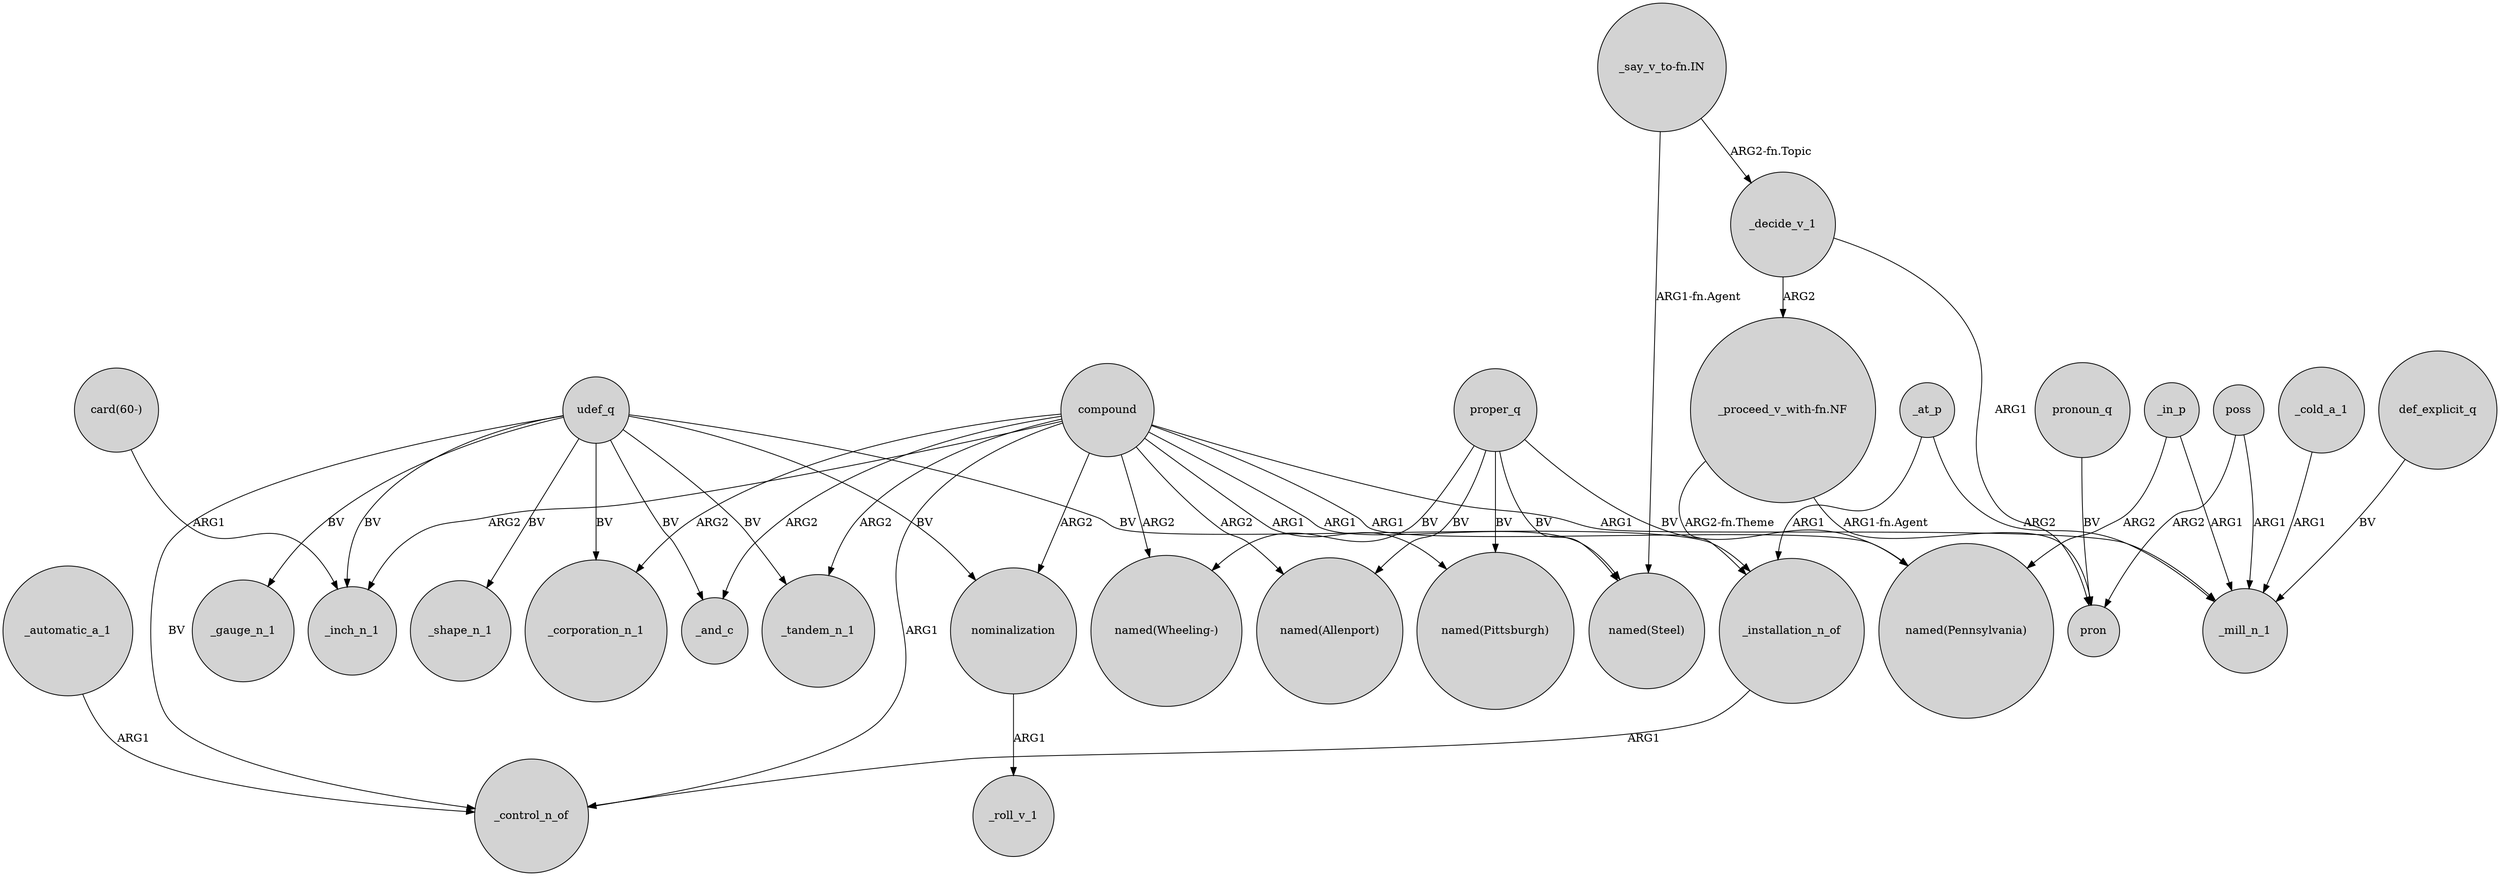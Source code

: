 digraph {
	node [shape=circle style=filled]
	compound -> _mill_n_1 [label=ARG1]
	_automatic_a_1 -> _control_n_of [label=ARG1]
	proper_q -> "named(Wheeling-)" [label=BV]
	compound -> "named(Pittsburgh)" [label=ARG1]
	poss -> pron [label=ARG2]
	_at_p -> _mill_n_1 [label=ARG2]
	compound -> "named(Wheeling-)" [label=ARG2]
	compound -> "named(Steel)" [label=ARG1]
	_cold_a_1 -> _mill_n_1 [label=ARG1]
	udef_q -> _inch_n_1 [label=BV]
	udef_q -> _installation_n_of [label=BV]
	compound -> "named(Allenport)" [label=ARG2]
	udef_q -> _control_n_of [label=BV]
	compound -> _corporation_n_1 [label=ARG2]
	"_proceed_v_with-fn.NF" -> _installation_n_of [label="ARG2-fn.Theme"]
	nominalization -> _roll_v_1 [label=ARG1]
	compound -> nominalization [label=ARG2]
	_in_p -> _mill_n_1 [label=ARG1]
	compound -> _tandem_n_1 [label=ARG2]
	_in_p -> "named(Pennsylvania)" [label=ARG2]
	udef_q -> _gauge_n_1 [label=BV]
	pronoun_q -> pron [label=BV]
	udef_q -> _corporation_n_1 [label=BV]
	compound -> _inch_n_1 [label=ARG2]
	_installation_n_of -> _control_n_of [label=ARG1]
	_decide_v_1 -> "_proceed_v_with-fn.NF" [label=ARG2]
	compound -> _and_c [label=ARG2]
	_at_p -> _installation_n_of [label=ARG1]
	compound -> _control_n_of [label=ARG1]
	def_explicit_q -> _mill_n_1 [label=BV]
	udef_q -> _tandem_n_1 [label=BV]
	poss -> _mill_n_1 [label=ARG1]
	"_say_v_to-fn.IN" -> "named(Steel)" [label="ARG1-fn.Agent"]
	udef_q -> nominalization [label=BV]
	proper_q -> "named(Steel)" [label=BV]
	proper_q -> "named(Allenport)" [label=BV]
	udef_q -> _shape_n_1 [label=BV]
	proper_q -> "named(Pennsylvania)" [label=BV]
	compound -> "named(Pennsylvania)" [label=ARG1]
	_decide_v_1 -> pron [label=ARG1]
	"_proceed_v_with-fn.NF" -> pron [label="ARG1-fn.Agent"]
	udef_q -> _and_c [label=BV]
	"_say_v_to-fn.IN" -> _decide_v_1 [label="ARG2-fn.Topic"]
	"card(60-)" -> _inch_n_1 [label=ARG1]
	proper_q -> "named(Pittsburgh)" [label=BV]
}

